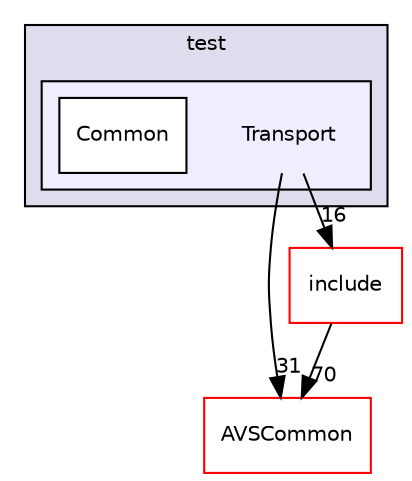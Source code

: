 digraph "/workplace/avs-device-sdk/ACL/test/Transport" {
  compound=true
  node [ fontsize="10", fontname="Helvetica"];
  edge [ labelfontsize="10", labelfontname="Helvetica"];
  subgraph clusterdir_2df864b0a635213c7e15391c7fd2f9dc {
    graph [ bgcolor="#ddddee", pencolor="black", label="test" fontname="Helvetica", fontsize="10", URL="dir_2df864b0a635213c7e15391c7fd2f9dc.html"]
  subgraph clusterdir_533d2869dc4e8069af67bd5b3d31045b {
    graph [ bgcolor="#eeeeff", pencolor="black", label="" URL="dir_533d2869dc4e8069af67bd5b3d31045b.html"];
    dir_533d2869dc4e8069af67bd5b3d31045b [shape=plaintext label="Transport"];
    dir_7a24da0acf1258287ecbabf59e534a08 [shape=box label="Common" color="black" fillcolor="white" style="filled" URL="dir_7a24da0acf1258287ecbabf59e534a08.html"];
  }
  }
  dir_13e65effb2bde530b17b3d5eefcd0266 [shape=box label="AVSCommon" fillcolor="white" style="filled" color="red" URL="dir_13e65effb2bde530b17b3d5eefcd0266.html"];
  dir_1088b026815130b3cc8e9ac3f4525272 [shape=box label="include" fillcolor="white" style="filled" color="red" URL="dir_1088b026815130b3cc8e9ac3f4525272.html"];
  dir_533d2869dc4e8069af67bd5b3d31045b->dir_13e65effb2bde530b17b3d5eefcd0266 [headlabel="31", labeldistance=1.5 headhref="dir_000007_000017.html"];
  dir_533d2869dc4e8069af67bd5b3d31045b->dir_1088b026815130b3cc8e9ac3f4525272 [headlabel="16", labeldistance=1.5 headhref="dir_000007_000001.html"];
  dir_1088b026815130b3cc8e9ac3f4525272->dir_13e65effb2bde530b17b3d5eefcd0266 [headlabel="70", labeldistance=1.5 headhref="dir_000001_000017.html"];
}

